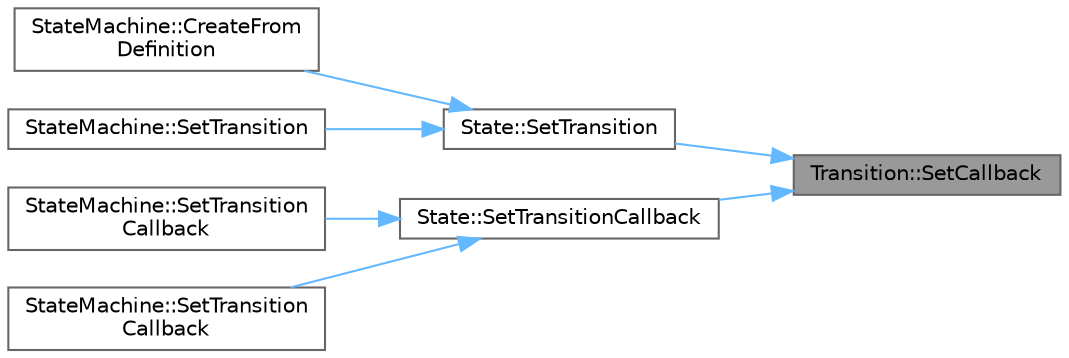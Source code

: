 digraph "Transition::SetCallback"
{
 // LATEX_PDF_SIZE
  bgcolor="transparent";
  edge [fontname=Helvetica,fontsize=10,labelfontname=Helvetica,labelfontsize=10];
  node [fontname=Helvetica,fontsize=10,shape=box,height=0.2,width=0.4];
  rankdir="RL";
  Node1 [id="Node000001",label="Transition::SetCallback",height=0.2,width=0.4,color="gray40", fillcolor="grey60", style="filled", fontcolor="black",tooltip=" "];
  Node1 -> Node2 [id="edge1_Node000001_Node000002",dir="back",color="steelblue1",style="solid",tooltip=" "];
  Node2 [id="Node000002",label="State::SetTransition",height=0.2,width=0.4,color="grey40", fillcolor="white", style="filled",URL="$class_state.html#a6f844a37ab79228ef76118708fe9884b",tooltip="Creates a new or modifies an existing transition."];
  Node2 -> Node3 [id="edge2_Node000002_Node000003",dir="back",color="steelblue1",style="solid",tooltip=" "];
  Node3 [id="Node000003",label="StateMachine::CreateFrom\lDefinition",height=0.2,width=0.4,color="grey40", fillcolor="white", style="filled",URL="$class_state_machine.html#a54afd6ed82abb59621d4011c6889b479",tooltip="This factory method creates a state machine from the given definition."];
  Node2 -> Node4 [id="edge3_Node000002_Node000004",dir="back",color="steelblue1",style="solid",tooltip=" "];
  Node4 [id="Node000004",label="StateMachine::SetTransition",height=0.2,width=0.4,color="grey40", fillcolor="white", style="filled",URL="$class_state_machine.html#a5ae50df76241fa60b614f1137036f9ce",tooltip="Creates a new or modifies an existing transition."];
  Node1 -> Node5 [id="edge4_Node000001_Node000005",dir="back",color="steelblue1",style="solid",tooltip=" "];
  Node5 [id="Node000005",label="State::SetTransitionCallback",height=0.2,width=0.4,color="grey40", fillcolor="white", style="filled",URL="$class_state.html#a6a338d3f16aed2a9e34bfe366f45a8a4",tooltip="Modifies an existing transition's callback."];
  Node5 -> Node6 [id="edge5_Node000005_Node000006",dir="back",color="steelblue1",style="solid",tooltip=" "];
  Node6 [id="Node000006",label="StateMachine::SetTransition\lCallback",height=0.2,width=0.4,color="grey40", fillcolor="white", style="filled",URL="$class_state_machine.html#a926cc027614b12b1c2f0676a9d70c955",tooltip=" "];
  Node5 -> Node7 [id="edge6_Node000005_Node000007",dir="back",color="steelblue1",style="solid",tooltip=" "];
  Node7 [id="Node000007",label="StateMachine::SetTransition\lCallback",height=0.2,width=0.4,color="grey40", fillcolor="white", style="filled",URL="$class_state_machine.html#a0810f5dd439f9637a9f4da87b74d7c87",tooltip="Changes (or resets to default -a printf-) a transition's callback."];
}
